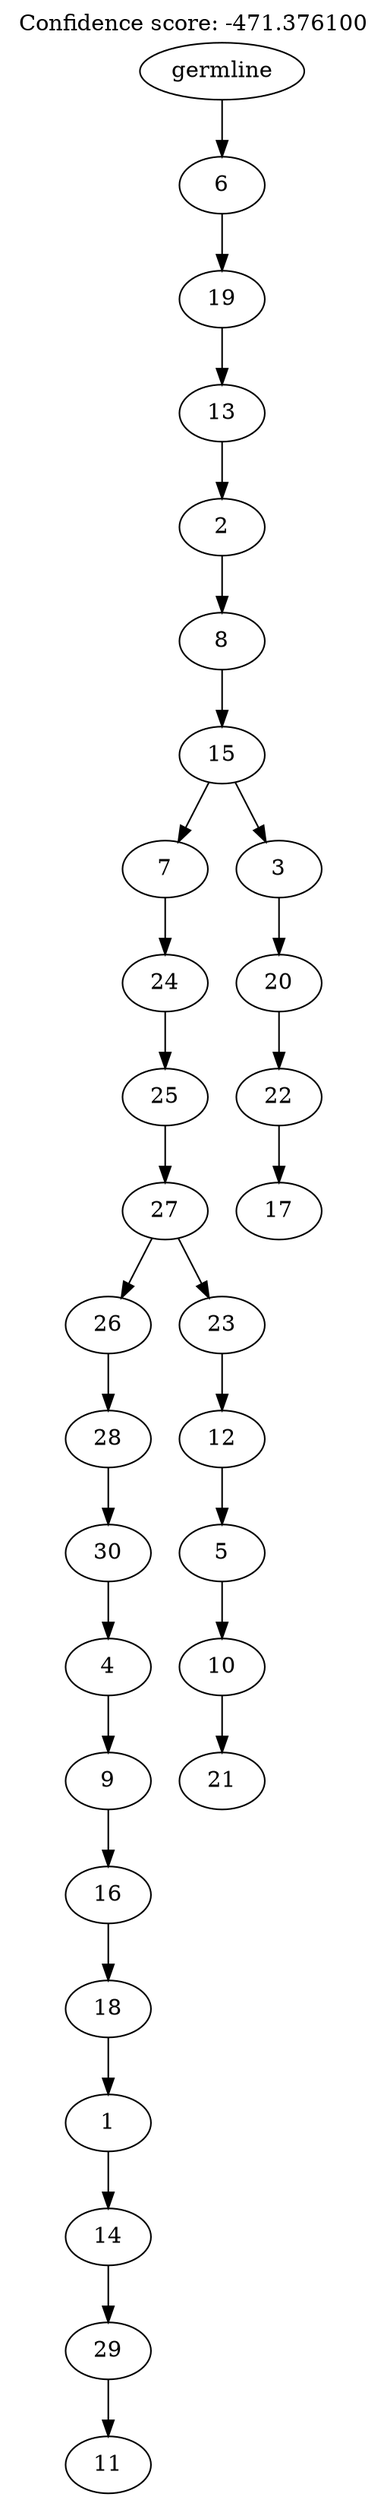 digraph g {
	"29" -> "30";
	"30" [label="11"];
	"28" -> "29";
	"29" [label="29"];
	"27" -> "28";
	"28" [label="14"];
	"26" -> "27";
	"27" [label="1"];
	"25" -> "26";
	"26" [label="18"];
	"24" -> "25";
	"25" [label="16"];
	"23" -> "24";
	"24" [label="9"];
	"22" -> "23";
	"23" [label="4"];
	"21" -> "22";
	"22" [label="30"];
	"20" -> "21";
	"21" [label="28"];
	"18" -> "19";
	"19" [label="21"];
	"17" -> "18";
	"18" [label="10"];
	"16" -> "17";
	"17" [label="5"];
	"15" -> "16";
	"16" [label="12"];
	"14" -> "15";
	"15" [label="23"];
	"14" -> "20";
	"20" [label="26"];
	"13" -> "14";
	"14" [label="27"];
	"12" -> "13";
	"13" [label="25"];
	"11" -> "12";
	"12" [label="24"];
	"9" -> "10";
	"10" [label="17"];
	"8" -> "9";
	"9" [label="22"];
	"7" -> "8";
	"8" [label="20"];
	"6" -> "7";
	"7" [label="3"];
	"6" -> "11";
	"11" [label="7"];
	"5" -> "6";
	"6" [label="15"];
	"4" -> "5";
	"5" [label="8"];
	"3" -> "4";
	"4" [label="2"];
	"2" -> "3";
	"3" [label="13"];
	"1" -> "2";
	"2" [label="19"];
	"0" -> "1";
	"1" [label="6"];
	"0" [label="germline"];
	labelloc="t";
	label="Confidence score: -471.376100";
}
